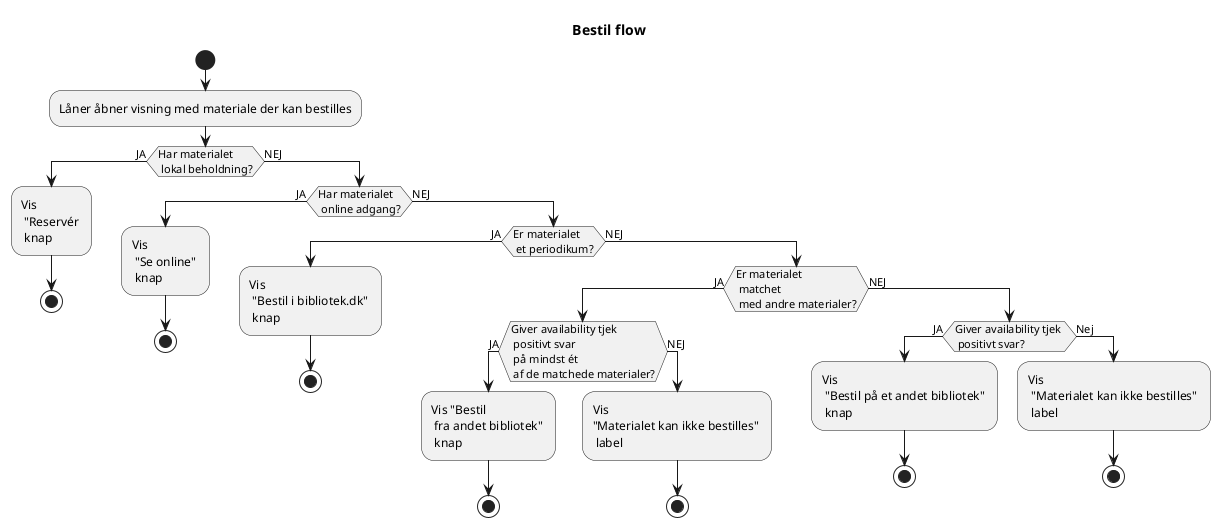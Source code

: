 @startuml

start

Title Bestil flow

:Låner åbner visning med materiale der kan bestilles;

if (Har materialet \n lokal beholdning?) then (JA)
    :Vis \n "Reservér \n knap;
    stop
else (NEJ)

    if (Har materialet \n online adgang?) then (JA)
        :Vis \n "Se online" \n knap;
        stop
    else (NEJ)
        if (Er materialet \n et periodikum?) then (JA)
            :Vis \n "Bestil i bibliotek.dk" \n knap;
            stop    
        else (NEJ)
            if (Er materialet \n matchet \n med andre materialer?) then (JA)
                 if (Giver availability tjek \n positivt svar \n på mindst ét \n af de matchede materialer?) then (JA)
                    :Vis "Bestil \n fra andet bibliotek" \n knap;
                    stop
                else (NEJ)
                    :Vis  \n"Materialet kan ikke bestilles" \n label;
                    stop
                endif                
            else (NEJ)
                if (Giver availability tjek \n positivt svar?) then (JA)
                    :Vis \n "Bestil på et andet bibliotek" \n knap;
                    stop
                else (Nej)
                    :Vis \n "Materialet kan ikke bestilles" \n label;
                    stop
                endif
            endif            
        endif    
    endif
endif

@enduml
